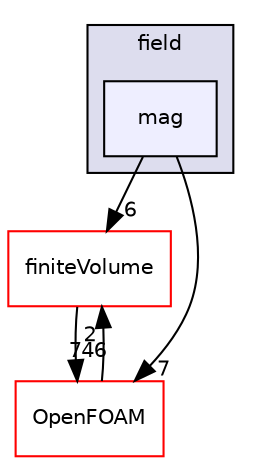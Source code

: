 digraph "src/postProcessing/functionObjects/field/mag" {
  bgcolor=transparent;
  compound=true
  node [ fontsize="10", fontname="Helvetica"];
  edge [ labelfontsize="10", labelfontname="Helvetica"];
  subgraph clusterdir_efb3ad8e9cbb3414a44ef268cb98c0b2 {
    graph [ bgcolor="#ddddee", pencolor="black", label="field" fontname="Helvetica", fontsize="10", URL="dir_efb3ad8e9cbb3414a44ef268cb98c0b2.html"]
  dir_070b83db9a82498254030ad498500ccd [shape=box, label="mag", style="filled", fillcolor="#eeeeff", pencolor="black", URL="dir_070b83db9a82498254030ad498500ccd.html"];
  }
  dir_9bd15774b555cf7259a6fa18f99fe99b [shape=box label="finiteVolume" color="red" URL="dir_9bd15774b555cf7259a6fa18f99fe99b.html"];
  dir_c5473ff19b20e6ec4dfe5c310b3778a8 [shape=box label="OpenFOAM" color="red" URL="dir_c5473ff19b20e6ec4dfe5c310b3778a8.html"];
  dir_9bd15774b555cf7259a6fa18f99fe99b->dir_c5473ff19b20e6ec4dfe5c310b3778a8 [headlabel="746", labeldistance=1.5 headhref="dir_000897_001897.html"];
  dir_c5473ff19b20e6ec4dfe5c310b3778a8->dir_9bd15774b555cf7259a6fa18f99fe99b [headlabel="2", labeldistance=1.5 headhref="dir_001897_000897.html"];
  dir_070b83db9a82498254030ad498500ccd->dir_9bd15774b555cf7259a6fa18f99fe99b [headlabel="6", labeldistance=1.5 headhref="dir_002473_000897.html"];
  dir_070b83db9a82498254030ad498500ccd->dir_c5473ff19b20e6ec4dfe5c310b3778a8 [headlabel="7", labeldistance=1.5 headhref="dir_002473_001897.html"];
}
